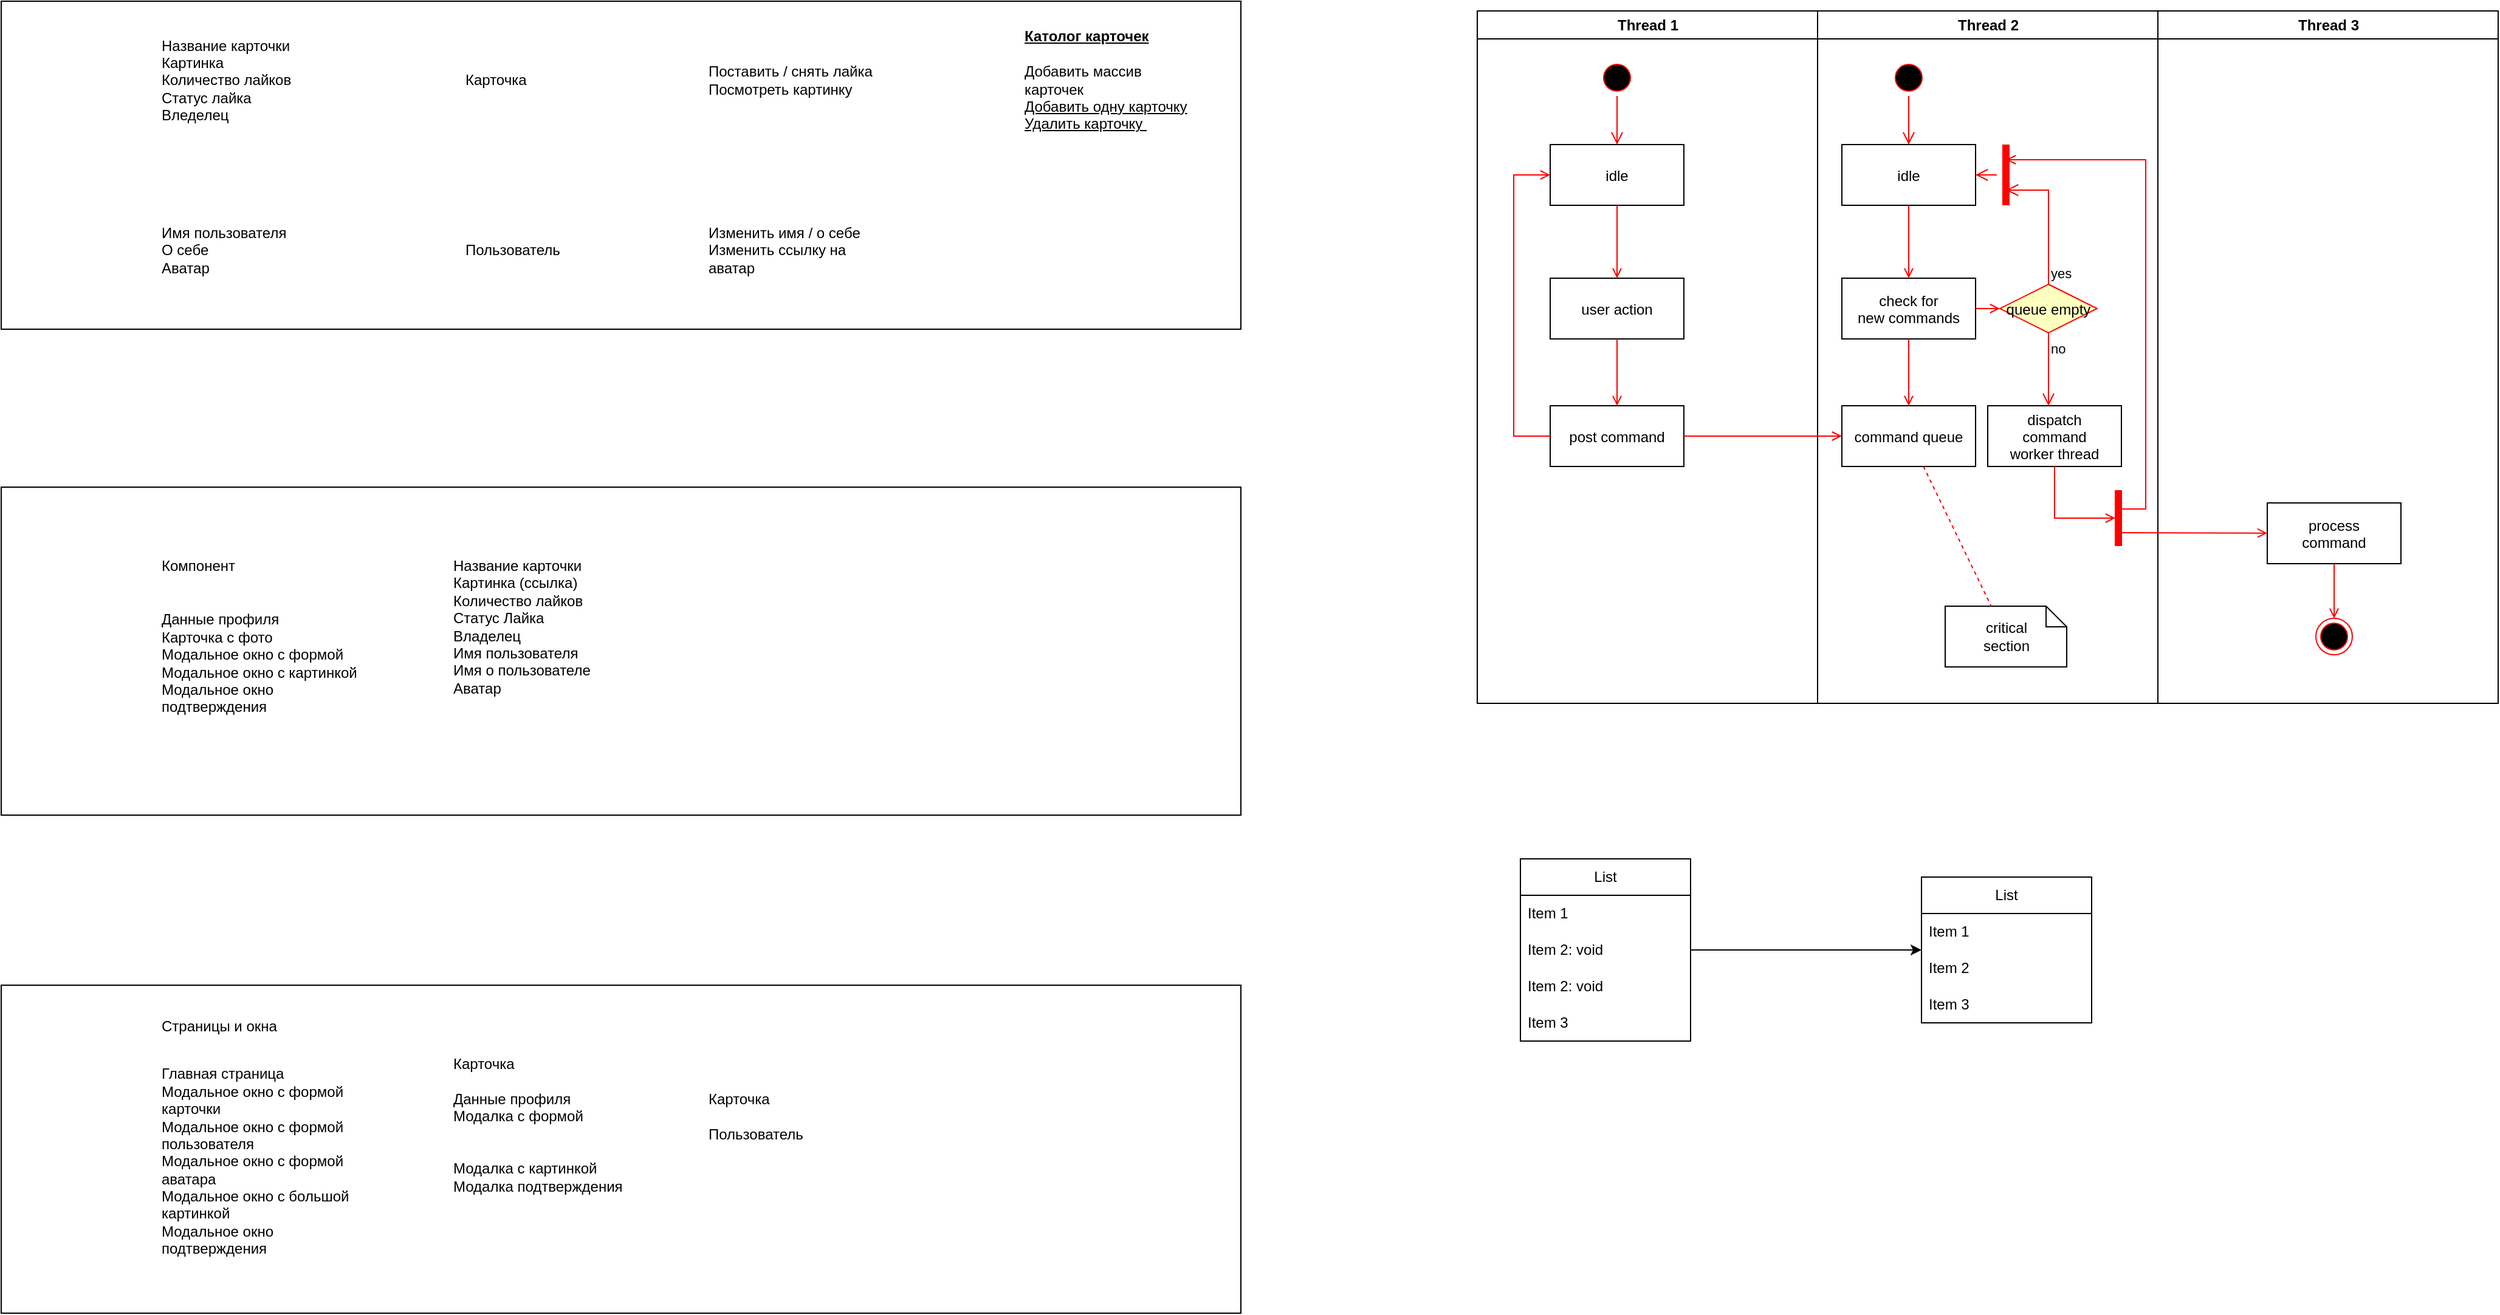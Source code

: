 <mxfile version="24.6.4" type="github">
  <diagram name="Page-1" id="e7e014a7-5840-1c2e-5031-d8a46d1fe8dd">
    <mxGraphModel dx="2711" dy="1244" grid="1" gridSize="10" guides="1" tooltips="1" connect="1" arrows="1" fold="1" page="1" pageScale="1" pageWidth="1169" pageHeight="826" background="none" math="0" shadow="0">
      <root>
        <mxCell id="0" />
        <mxCell id="1" parent="0" />
        <mxCell id="ZlkHjNZaexF3SYRSjPmH-63" value="" style="rounded=0;whiteSpace=wrap;html=1;shadow=0;" vertex="1" parent="1">
          <mxGeometry x="-1050" y="120" width="1020" height="270" as="geometry" />
        </mxCell>
        <mxCell id="2" value="Thread 1" style="swimlane;whiteSpace=wrap" parent="1" vertex="1">
          <mxGeometry x="164.5" y="128" width="280" height="570" as="geometry" />
        </mxCell>
        <mxCell id="5" value="" style="ellipse;shape=startState;fillColor=#000000;strokeColor=#ff0000;" parent="2" vertex="1">
          <mxGeometry x="100" y="40" width="30" height="30" as="geometry" />
        </mxCell>
        <mxCell id="6" value="" style="edgeStyle=elbowEdgeStyle;elbow=horizontal;verticalAlign=bottom;endArrow=open;endSize=8;strokeColor=#FF0000;endFill=1;rounded=0" parent="2" source="5" target="7" edge="1">
          <mxGeometry x="100" y="40" as="geometry">
            <mxPoint x="115" y="110" as="targetPoint" />
          </mxGeometry>
        </mxCell>
        <mxCell id="7" value="idle" style="" parent="2" vertex="1">
          <mxGeometry x="60" y="110" width="110" height="50" as="geometry" />
        </mxCell>
        <mxCell id="8" value="user action" style="" parent="2" vertex="1">
          <mxGeometry x="60" y="220" width="110" height="50" as="geometry" />
        </mxCell>
        <mxCell id="9" value="" style="endArrow=open;strokeColor=#FF0000;endFill=1;rounded=0" parent="2" source="7" target="8" edge="1">
          <mxGeometry relative="1" as="geometry" />
        </mxCell>
        <mxCell id="10" value="post command" style="" parent="2" vertex="1">
          <mxGeometry x="60" y="325" width="110" height="50" as="geometry" />
        </mxCell>
        <mxCell id="11" value="" style="endArrow=open;strokeColor=#FF0000;endFill=1;rounded=0" parent="2" source="8" target="10" edge="1">
          <mxGeometry relative="1" as="geometry" />
        </mxCell>
        <mxCell id="12" value="" style="edgeStyle=elbowEdgeStyle;elbow=horizontal;strokeColor=#FF0000;endArrow=open;endFill=1;rounded=0" parent="2" source="10" target="7" edge="1">
          <mxGeometry width="100" height="100" relative="1" as="geometry">
            <mxPoint x="160" y="290" as="sourcePoint" />
            <mxPoint x="260" y="190" as="targetPoint" />
            <Array as="points">
              <mxPoint x="30" y="250" />
            </Array>
          </mxGeometry>
        </mxCell>
        <mxCell id="3" value="Thread 2" style="swimlane;whiteSpace=wrap" parent="1" vertex="1">
          <mxGeometry x="444.5" y="128" width="280" height="570" as="geometry" />
        </mxCell>
        <mxCell id="13" value="" style="ellipse;shape=startState;fillColor=#000000;strokeColor=#ff0000;" parent="3" vertex="1">
          <mxGeometry x="60" y="40" width="30" height="30" as="geometry" />
        </mxCell>
        <mxCell id="14" value="" style="edgeStyle=elbowEdgeStyle;elbow=horizontal;verticalAlign=bottom;endArrow=open;endSize=8;strokeColor=#FF0000;endFill=1;rounded=0" parent="3" source="13" target="15" edge="1">
          <mxGeometry x="40" y="20" as="geometry">
            <mxPoint x="55" y="90" as="targetPoint" />
          </mxGeometry>
        </mxCell>
        <mxCell id="15" value="idle" style="" parent="3" vertex="1">
          <mxGeometry x="20" y="110" width="110" height="50" as="geometry" />
        </mxCell>
        <mxCell id="16" value="check for &#xa;new commands" style="" parent="3" vertex="1">
          <mxGeometry x="20" y="220" width="110" height="50" as="geometry" />
        </mxCell>
        <mxCell id="17" value="" style="endArrow=open;strokeColor=#FF0000;endFill=1;rounded=0" parent="3" source="15" target="16" edge="1">
          <mxGeometry relative="1" as="geometry" />
        </mxCell>
        <mxCell id="18" value="command queue" style="" parent="3" vertex="1">
          <mxGeometry x="20" y="325" width="110" height="50" as="geometry" />
        </mxCell>
        <mxCell id="19" value="" style="endArrow=open;strokeColor=#FF0000;endFill=1;rounded=0" parent="3" source="16" target="18" edge="1">
          <mxGeometry relative="1" as="geometry" />
        </mxCell>
        <mxCell id="21" value="queue empty" style="rhombus;fillColor=#ffffc0;strokeColor=#ff0000;" parent="3" vertex="1">
          <mxGeometry x="150" y="225" width="80" height="40" as="geometry" />
        </mxCell>
        <mxCell id="22" value="yes" style="edgeStyle=elbowEdgeStyle;elbow=horizontal;align=left;verticalAlign=bottom;endArrow=open;endSize=8;strokeColor=#FF0000;exitX=0.5;exitY=0;endFill=1;rounded=0;entryX=0.75;entryY=0.5;entryPerimeter=0" parent="3" source="21" target="25" edge="1">
          <mxGeometry x="-1" relative="1" as="geometry">
            <mxPoint x="160" y="150" as="targetPoint" />
            <Array as="points">
              <mxPoint x="190" y="180" />
            </Array>
          </mxGeometry>
        </mxCell>
        <mxCell id="23" value="no" style="edgeStyle=elbowEdgeStyle;elbow=horizontal;align=left;verticalAlign=top;endArrow=open;endSize=8;strokeColor=#FF0000;endFill=1;rounded=0" parent="3" source="21" target="30" edge="1">
          <mxGeometry x="-1" relative="1" as="geometry">
            <mxPoint x="190" y="305" as="targetPoint" />
          </mxGeometry>
        </mxCell>
        <mxCell id="24" value="" style="endArrow=open;strokeColor=#FF0000;endFill=1;rounded=0" parent="3" source="16" target="21" edge="1">
          <mxGeometry relative="1" as="geometry" />
        </mxCell>
        <mxCell id="25" value="" style="shape=line;strokeWidth=6;strokeColor=#ff0000;rotation=90" parent="3" vertex="1">
          <mxGeometry x="130" y="127.5" width="50" height="15" as="geometry" />
        </mxCell>
        <mxCell id="26" value="" style="edgeStyle=elbowEdgeStyle;elbow=horizontal;verticalAlign=bottom;endArrow=open;endSize=8;strokeColor=#FF0000;endFill=1;rounded=0" parent="3" source="25" target="15" edge="1">
          <mxGeometry x="130" y="90" as="geometry">
            <mxPoint x="230" y="140" as="targetPoint" />
          </mxGeometry>
        </mxCell>
        <mxCell id="30" value="dispatch&#xa;command&#xa;worker thread" style="" parent="3" vertex="1">
          <mxGeometry x="140" y="325" width="110" height="50" as="geometry" />
        </mxCell>
        <mxCell id="31" value="critical&#xa;section" style="shape=note;whiteSpace=wrap;size=17" parent="3" vertex="1">
          <mxGeometry x="105" y="490" width="100" height="50" as="geometry" />
        </mxCell>
        <mxCell id="32" value="" style="endArrow=none;strokeColor=#FF0000;endFill=0;rounded=0;dashed=1" parent="3" source="18" target="31" edge="1">
          <mxGeometry relative="1" as="geometry" />
        </mxCell>
        <mxCell id="34" value="" style="whiteSpace=wrap;strokeColor=#FF0000;fillColor=#FF0000" parent="3" vertex="1">
          <mxGeometry x="245" y="395" width="5" height="45" as="geometry" />
        </mxCell>
        <mxCell id="41" value="" style="edgeStyle=elbowEdgeStyle;elbow=horizontal;entryX=0;entryY=0.5;strokeColor=#FF0000;endArrow=open;endFill=1;rounded=0" parent="3" source="30" target="34" edge="1">
          <mxGeometry width="100" height="100" relative="1" as="geometry">
            <mxPoint x="60" y="480" as="sourcePoint" />
            <mxPoint x="160" y="380" as="targetPoint" />
            <Array as="points">
              <mxPoint x="195" y="400" />
            </Array>
          </mxGeometry>
        </mxCell>
        <mxCell id="4" value="Thread 3" style="swimlane;whiteSpace=wrap" parent="1" vertex="1">
          <mxGeometry x="724.5" y="128" width="280" height="570" as="geometry" />
        </mxCell>
        <mxCell id="33" value="process&#xa;command" style="" parent="4" vertex="1">
          <mxGeometry x="90" y="405" width="110" height="50" as="geometry" />
        </mxCell>
        <mxCell id="35" value="" style="edgeStyle=elbowEdgeStyle;elbow=horizontal;strokeColor=#FF0000;endArrow=open;endFill=1;rounded=0;entryX=0.25;entryY=0.5;entryPerimeter=0" parent="4" target="25" edge="1">
          <mxGeometry width="100" height="100" relative="1" as="geometry">
            <mxPoint x="-30" y="410" as="sourcePoint" />
            <mxPoint x="-120" y="120" as="targetPoint" />
            <Array as="points">
              <mxPoint x="-10" y="135" />
            </Array>
          </mxGeometry>
        </mxCell>
        <mxCell id="37" value="" style="edgeStyle=none;strokeColor=#FF0000;endArrow=open;endFill=1;rounded=0" parent="4" target="33" edge="1">
          <mxGeometry width="100" height="100" relative="1" as="geometry">
            <mxPoint x="-30" y="429.5" as="sourcePoint" />
            <mxPoint x="90" y="429.5" as="targetPoint" />
          </mxGeometry>
        </mxCell>
        <mxCell id="38" value="" style="ellipse;shape=endState;fillColor=#000000;strokeColor=#ff0000" parent="4" vertex="1">
          <mxGeometry x="130" y="500" width="30" height="30" as="geometry" />
        </mxCell>
        <mxCell id="39" value="" style="endArrow=open;strokeColor=#FF0000;endFill=1;rounded=0" parent="4" source="33" target="38" edge="1">
          <mxGeometry relative="1" as="geometry" />
        </mxCell>
        <mxCell id="20" value="" style="endArrow=open;strokeColor=#FF0000;endFill=1;rounded=0" parent="1" source="10" target="18" edge="1">
          <mxGeometry relative="1" as="geometry" />
        </mxCell>
        <mxCell id="ZlkHjNZaexF3SYRSjPmH-41" value="List" style="swimlane;fontStyle=0;childLayout=stackLayout;horizontal=1;startSize=30;horizontalStack=0;resizeParent=1;resizeParentMax=0;resizeLast=0;collapsible=1;marginBottom=0;whiteSpace=wrap;html=1;" vertex="1" parent="1">
          <mxGeometry x="200" y="826" width="140" height="150" as="geometry" />
        </mxCell>
        <mxCell id="ZlkHjNZaexF3SYRSjPmH-42" value="Item 1" style="text;strokeColor=none;fillColor=none;align=left;verticalAlign=middle;spacingLeft=4;spacingRight=4;overflow=hidden;points=[[0,0.5],[1,0.5]];portConstraint=eastwest;rotatable=0;whiteSpace=wrap;html=1;" vertex="1" parent="ZlkHjNZaexF3SYRSjPmH-41">
          <mxGeometry y="30" width="140" height="30" as="geometry" />
        </mxCell>
        <mxCell id="ZlkHjNZaexF3SYRSjPmH-43" value="Item 2: void&amp;nbsp;" style="text;strokeColor=none;fillColor=none;align=left;verticalAlign=middle;spacingLeft=4;spacingRight=4;overflow=hidden;points=[[0,0.5],[1,0.5]];portConstraint=eastwest;rotatable=0;whiteSpace=wrap;html=1;" vertex="1" parent="ZlkHjNZaexF3SYRSjPmH-41">
          <mxGeometry y="60" width="140" height="30" as="geometry" />
        </mxCell>
        <mxCell id="ZlkHjNZaexF3SYRSjPmH-45" value="Item 2: void&amp;nbsp;" style="text;strokeColor=none;fillColor=none;align=left;verticalAlign=middle;spacingLeft=4;spacingRight=4;overflow=hidden;points=[[0,0.5],[1,0.5]];portConstraint=eastwest;rotatable=0;whiteSpace=wrap;html=1;" vertex="1" parent="ZlkHjNZaexF3SYRSjPmH-41">
          <mxGeometry y="90" width="140" height="30" as="geometry" />
        </mxCell>
        <mxCell id="ZlkHjNZaexF3SYRSjPmH-44" value="Item 3" style="text;strokeColor=none;fillColor=none;align=left;verticalAlign=middle;spacingLeft=4;spacingRight=4;overflow=hidden;points=[[0,0.5],[1,0.5]];portConstraint=eastwest;rotatable=0;whiteSpace=wrap;html=1;" vertex="1" parent="ZlkHjNZaexF3SYRSjPmH-41">
          <mxGeometry y="120" width="140" height="30" as="geometry" />
        </mxCell>
        <mxCell id="ZlkHjNZaexF3SYRSjPmH-47" value="List" style="swimlane;fontStyle=0;childLayout=stackLayout;horizontal=1;startSize=30;horizontalStack=0;resizeParent=1;resizeParentMax=0;resizeLast=0;collapsible=1;marginBottom=0;whiteSpace=wrap;html=1;" vertex="1" parent="1">
          <mxGeometry x="530" y="841" width="140" height="120" as="geometry" />
        </mxCell>
        <mxCell id="ZlkHjNZaexF3SYRSjPmH-48" value="Item 1" style="text;strokeColor=none;fillColor=none;align=left;verticalAlign=middle;spacingLeft=4;spacingRight=4;overflow=hidden;points=[[0,0.5],[1,0.5]];portConstraint=eastwest;rotatable=0;whiteSpace=wrap;html=1;" vertex="1" parent="ZlkHjNZaexF3SYRSjPmH-47">
          <mxGeometry y="30" width="140" height="30" as="geometry" />
        </mxCell>
        <mxCell id="ZlkHjNZaexF3SYRSjPmH-49" value="Item 2" style="text;strokeColor=none;fillColor=none;align=left;verticalAlign=middle;spacingLeft=4;spacingRight=4;overflow=hidden;points=[[0,0.5],[1,0.5]];portConstraint=eastwest;rotatable=0;whiteSpace=wrap;html=1;" vertex="1" parent="ZlkHjNZaexF3SYRSjPmH-47">
          <mxGeometry y="60" width="140" height="30" as="geometry" />
        </mxCell>
        <mxCell id="ZlkHjNZaexF3SYRSjPmH-50" value="Item 3" style="text;strokeColor=none;fillColor=none;align=left;verticalAlign=middle;spacingLeft=4;spacingRight=4;overflow=hidden;points=[[0,0.5],[1,0.5]];portConstraint=eastwest;rotatable=0;whiteSpace=wrap;html=1;" vertex="1" parent="ZlkHjNZaexF3SYRSjPmH-47">
          <mxGeometry y="90" width="140" height="30" as="geometry" />
        </mxCell>
        <mxCell id="ZlkHjNZaexF3SYRSjPmH-46" style="edgeStyle=orthogonalEdgeStyle;rounded=0;orthogonalLoop=1;jettySize=auto;html=1;" edge="1" parent="1" source="ZlkHjNZaexF3SYRSjPmH-43" target="ZlkHjNZaexF3SYRSjPmH-47">
          <mxGeometry relative="1" as="geometry">
            <mxPoint x="600" y="901" as="targetPoint" />
          </mxGeometry>
        </mxCell>
        <mxCell id="ZlkHjNZaexF3SYRSjPmH-52" value="Название карточки&amp;nbsp;&lt;div&gt;Картинка&amp;nbsp;&lt;/div&gt;&lt;div&gt;Количество лайков&lt;/div&gt;&lt;div&gt;Статус лайка&amp;nbsp;&lt;/div&gt;&lt;div&gt;Вледелец&lt;/div&gt;" style="text;html=1;align=left;verticalAlign=middle;whiteSpace=wrap;rounded=0;" vertex="1" parent="1">
          <mxGeometry x="-920" y="170" width="150" height="30" as="geometry" />
        </mxCell>
        <mxCell id="ZlkHjNZaexF3SYRSjPmH-53" value="Имя пользователя&amp;nbsp;&lt;div&gt;О себе&amp;nbsp;&lt;/div&gt;&lt;div&gt;Аватар&lt;/div&gt;" style="text;html=1;align=left;verticalAlign=middle;whiteSpace=wrap;rounded=0;" vertex="1" parent="1">
          <mxGeometry x="-920" y="310" width="150" height="30" as="geometry" />
        </mxCell>
        <mxCell id="ZlkHjNZaexF3SYRSjPmH-54" value="Карточка" style="text;html=1;align=left;verticalAlign=middle;whiteSpace=wrap;rounded=0;" vertex="1" parent="1">
          <mxGeometry x="-670" y="170" width="150" height="30" as="geometry" />
        </mxCell>
        <mxCell id="ZlkHjNZaexF3SYRSjPmH-55" value="Пользователь" style="text;html=1;align=left;verticalAlign=middle;whiteSpace=wrap;rounded=0;" vertex="1" parent="1">
          <mxGeometry x="-670" y="310" width="150" height="30" as="geometry" />
        </mxCell>
        <mxCell id="ZlkHjNZaexF3SYRSjPmH-56" value="Поставить / снять лайка&lt;div&gt;Посмотреть картинку&lt;/div&gt;" style="text;html=1;align=left;verticalAlign=middle;whiteSpace=wrap;rounded=0;" vertex="1" parent="1">
          <mxGeometry x="-470" y="170" width="150" height="30" as="geometry" />
        </mxCell>
        <mxCell id="ZlkHjNZaexF3SYRSjPmH-57" value="Изменить имя / о себе&lt;div&gt;Изменить ссылку на аватар&lt;/div&gt;" style="text;html=1;align=left;verticalAlign=middle;whiteSpace=wrap;rounded=0;" vertex="1" parent="1">
          <mxGeometry x="-470" y="310" width="150" height="30" as="geometry" />
        </mxCell>
        <mxCell id="ZlkHjNZaexF3SYRSjPmH-58" value="&lt;u&gt;&lt;b&gt;Католог карточек&lt;/b&gt;&lt;/u&gt;&lt;div&gt;&lt;br&gt;&lt;/div&gt;&lt;div&gt;Добавить массив карточек&lt;/div&gt;&lt;div&gt;&lt;u&gt;Добавить одну карточку&lt;/u&gt;&lt;/div&gt;&lt;div&gt;&lt;u&gt;Удалить карточку&amp;nbsp;&lt;/u&gt;&lt;/div&gt;" style="text;html=1;align=left;verticalAlign=middle;whiteSpace=wrap;rounded=0;" vertex="1" parent="1">
          <mxGeometry x="-210" y="170" width="150" height="30" as="geometry" />
        </mxCell>
        <mxCell id="ZlkHjNZaexF3SYRSjPmH-71" value="" style="rounded=0;whiteSpace=wrap;html=1;shadow=0;" vertex="1" parent="1">
          <mxGeometry x="-1050" y="520" width="1020" height="270" as="geometry" />
        </mxCell>
        <mxCell id="ZlkHjNZaexF3SYRSjPmH-72" value="Компонент" style="text;html=1;align=left;verticalAlign=middle;whiteSpace=wrap;rounded=0;" vertex="1" parent="1">
          <mxGeometry x="-920" y="570" width="150" height="30" as="geometry" />
        </mxCell>
        <mxCell id="ZlkHjNZaexF3SYRSjPmH-73" value="Данные профиля&lt;div&gt;Карточка с фото&lt;/div&gt;&lt;div&gt;Модальное окно с формой&amp;nbsp;&lt;/div&gt;&lt;div&gt;Модальное окно с картинкой&amp;nbsp;&lt;/div&gt;&lt;div&gt;Модальное окно подтверждения&amp;nbsp;&lt;/div&gt;" style="text;html=1;align=left;verticalAlign=middle;whiteSpace=wrap;rounded=0;" vertex="1" parent="1">
          <mxGeometry x="-920" y="650" width="180" height="30" as="geometry" />
        </mxCell>
        <mxCell id="ZlkHjNZaexF3SYRSjPmH-74" value="Название карточки&lt;div&gt;Картинка (ссылка)&lt;/div&gt;&lt;div&gt;Количество лайков&amp;nbsp;&lt;/div&gt;&lt;div&gt;Статус Лайка&amp;nbsp;&lt;/div&gt;&lt;div&gt;Владелец&lt;/div&gt;&lt;div&gt;Имя пользователя&amp;nbsp;&lt;/div&gt;&lt;div&gt;Имя о пользователе&amp;nbsp;&lt;/div&gt;&lt;div&gt;Аватар&lt;/div&gt;" style="text;html=1;align=left;verticalAlign=middle;whiteSpace=wrap;rounded=0;" vertex="1" parent="1">
          <mxGeometry x="-680" y="620" width="150" height="30" as="geometry" />
        </mxCell>
        <mxCell id="ZlkHjNZaexF3SYRSjPmH-85" value="" style="rounded=0;whiteSpace=wrap;html=1;shadow=0;" vertex="1" parent="1">
          <mxGeometry x="-1050" y="930" width="1020" height="270" as="geometry" />
        </mxCell>
        <mxCell id="ZlkHjNZaexF3SYRSjPmH-86" value="Страницы и окна" style="text;html=1;align=left;verticalAlign=middle;whiteSpace=wrap;rounded=0;" vertex="1" parent="1">
          <mxGeometry x="-920" y="949" width="150" height="30" as="geometry" />
        </mxCell>
        <mxCell id="ZlkHjNZaexF3SYRSjPmH-87" value="Главная страница&lt;div&gt;Модальное окно с формой карточки&amp;nbsp;&lt;/div&gt;&lt;div&gt;Модальное окно с формой пользователя&amp;nbsp;&lt;/div&gt;&lt;div&gt;Модальное окно с формой аватара&lt;/div&gt;&lt;div&gt;Модальное окно с большой картинкой&amp;nbsp;&lt;/div&gt;&lt;div&gt;Модальное окно подтверждения&amp;nbsp;&lt;/div&gt;" style="text;html=1;align=left;verticalAlign=middle;whiteSpace=wrap;rounded=0;" vertex="1" parent="1">
          <mxGeometry x="-920" y="1060" width="180" height="30" as="geometry" />
        </mxCell>
        <mxCell id="ZlkHjNZaexF3SYRSjPmH-88" value="Карточка&amp;nbsp;&lt;div&gt;&lt;br&gt;&lt;div&gt;Данные профиля&amp;nbsp;&lt;/div&gt;&lt;div&gt;Модалка с формой&amp;nbsp;&lt;/div&gt;&lt;div&gt;&lt;br&gt;&lt;/div&gt;&lt;div&gt;&lt;br&gt;&lt;/div&gt;&lt;div&gt;Модалка с картинкой&amp;nbsp;&lt;/div&gt;&lt;div&gt;Модалка подтверждения&lt;/div&gt;&lt;/div&gt;" style="text;html=1;align=left;verticalAlign=middle;whiteSpace=wrap;rounded=0;" vertex="1" parent="1">
          <mxGeometry x="-680" y="1030" width="150" height="30" as="geometry" />
        </mxCell>
        <mxCell id="ZlkHjNZaexF3SYRSjPmH-89" value="Карточка&amp;nbsp;&lt;div&gt;&lt;br&gt;&lt;div&gt;Пользователь&lt;/div&gt;&lt;div&gt;&lt;br&gt;&lt;/div&gt;&lt;/div&gt;" style="text;html=1;align=left;verticalAlign=middle;whiteSpace=wrap;rounded=0;" vertex="1" parent="1">
          <mxGeometry x="-470" y="1030" width="150" height="30" as="geometry" />
        </mxCell>
      </root>
    </mxGraphModel>
  </diagram>
</mxfile>
